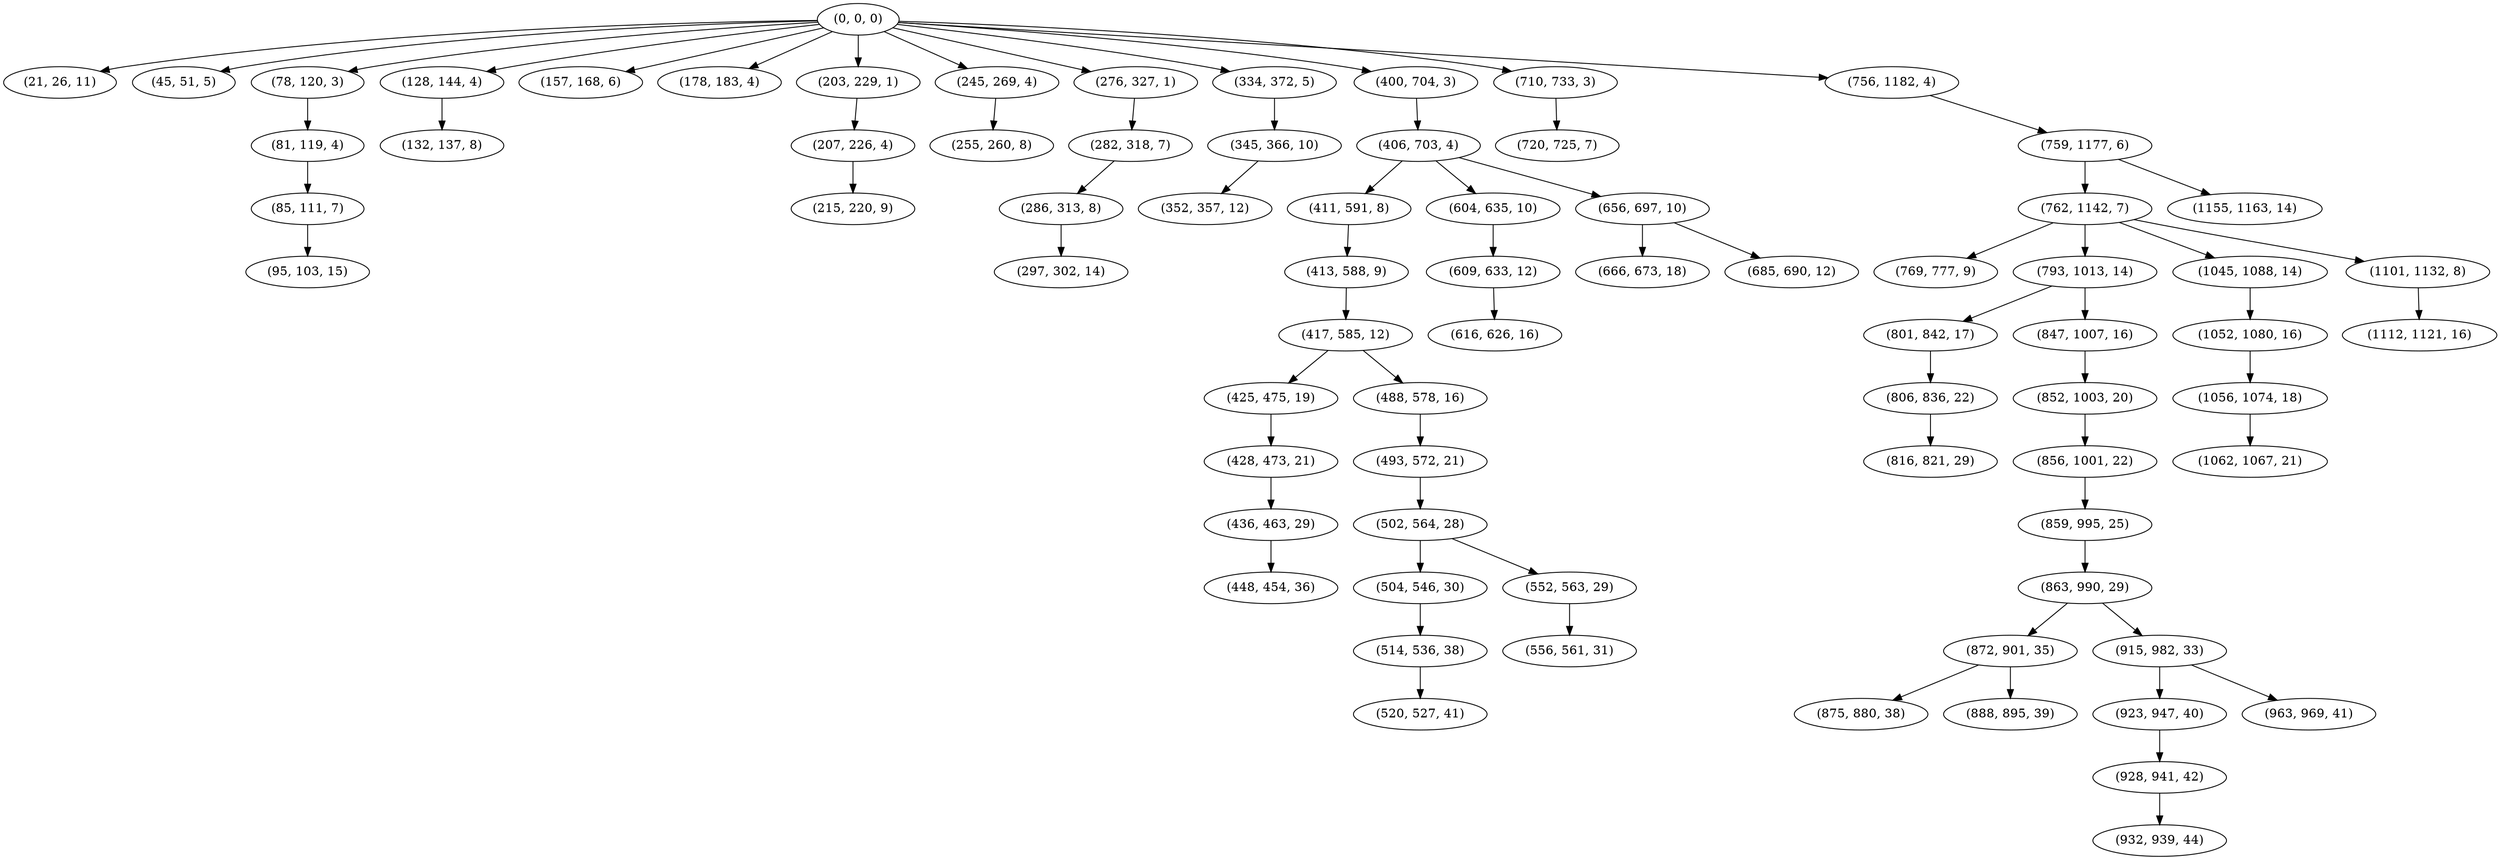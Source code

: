 digraph tree {
    "(0, 0, 0)";
    "(21, 26, 11)";
    "(45, 51, 5)";
    "(78, 120, 3)";
    "(81, 119, 4)";
    "(85, 111, 7)";
    "(95, 103, 15)";
    "(128, 144, 4)";
    "(132, 137, 8)";
    "(157, 168, 6)";
    "(178, 183, 4)";
    "(203, 229, 1)";
    "(207, 226, 4)";
    "(215, 220, 9)";
    "(245, 269, 4)";
    "(255, 260, 8)";
    "(276, 327, 1)";
    "(282, 318, 7)";
    "(286, 313, 8)";
    "(297, 302, 14)";
    "(334, 372, 5)";
    "(345, 366, 10)";
    "(352, 357, 12)";
    "(400, 704, 3)";
    "(406, 703, 4)";
    "(411, 591, 8)";
    "(413, 588, 9)";
    "(417, 585, 12)";
    "(425, 475, 19)";
    "(428, 473, 21)";
    "(436, 463, 29)";
    "(448, 454, 36)";
    "(488, 578, 16)";
    "(493, 572, 21)";
    "(502, 564, 28)";
    "(504, 546, 30)";
    "(514, 536, 38)";
    "(520, 527, 41)";
    "(552, 563, 29)";
    "(556, 561, 31)";
    "(604, 635, 10)";
    "(609, 633, 12)";
    "(616, 626, 16)";
    "(656, 697, 10)";
    "(666, 673, 18)";
    "(685, 690, 12)";
    "(710, 733, 3)";
    "(720, 725, 7)";
    "(756, 1182, 4)";
    "(759, 1177, 6)";
    "(762, 1142, 7)";
    "(769, 777, 9)";
    "(793, 1013, 14)";
    "(801, 842, 17)";
    "(806, 836, 22)";
    "(816, 821, 29)";
    "(847, 1007, 16)";
    "(852, 1003, 20)";
    "(856, 1001, 22)";
    "(859, 995, 25)";
    "(863, 990, 29)";
    "(872, 901, 35)";
    "(875, 880, 38)";
    "(888, 895, 39)";
    "(915, 982, 33)";
    "(923, 947, 40)";
    "(928, 941, 42)";
    "(932, 939, 44)";
    "(963, 969, 41)";
    "(1045, 1088, 14)";
    "(1052, 1080, 16)";
    "(1056, 1074, 18)";
    "(1062, 1067, 21)";
    "(1101, 1132, 8)";
    "(1112, 1121, 16)";
    "(1155, 1163, 14)";
    "(0, 0, 0)" -> "(21, 26, 11)";
    "(0, 0, 0)" -> "(45, 51, 5)";
    "(0, 0, 0)" -> "(78, 120, 3)";
    "(0, 0, 0)" -> "(128, 144, 4)";
    "(0, 0, 0)" -> "(157, 168, 6)";
    "(0, 0, 0)" -> "(178, 183, 4)";
    "(0, 0, 0)" -> "(203, 229, 1)";
    "(0, 0, 0)" -> "(245, 269, 4)";
    "(0, 0, 0)" -> "(276, 327, 1)";
    "(0, 0, 0)" -> "(334, 372, 5)";
    "(0, 0, 0)" -> "(400, 704, 3)";
    "(0, 0, 0)" -> "(710, 733, 3)";
    "(0, 0, 0)" -> "(756, 1182, 4)";
    "(78, 120, 3)" -> "(81, 119, 4)";
    "(81, 119, 4)" -> "(85, 111, 7)";
    "(85, 111, 7)" -> "(95, 103, 15)";
    "(128, 144, 4)" -> "(132, 137, 8)";
    "(203, 229, 1)" -> "(207, 226, 4)";
    "(207, 226, 4)" -> "(215, 220, 9)";
    "(245, 269, 4)" -> "(255, 260, 8)";
    "(276, 327, 1)" -> "(282, 318, 7)";
    "(282, 318, 7)" -> "(286, 313, 8)";
    "(286, 313, 8)" -> "(297, 302, 14)";
    "(334, 372, 5)" -> "(345, 366, 10)";
    "(345, 366, 10)" -> "(352, 357, 12)";
    "(400, 704, 3)" -> "(406, 703, 4)";
    "(406, 703, 4)" -> "(411, 591, 8)";
    "(406, 703, 4)" -> "(604, 635, 10)";
    "(406, 703, 4)" -> "(656, 697, 10)";
    "(411, 591, 8)" -> "(413, 588, 9)";
    "(413, 588, 9)" -> "(417, 585, 12)";
    "(417, 585, 12)" -> "(425, 475, 19)";
    "(417, 585, 12)" -> "(488, 578, 16)";
    "(425, 475, 19)" -> "(428, 473, 21)";
    "(428, 473, 21)" -> "(436, 463, 29)";
    "(436, 463, 29)" -> "(448, 454, 36)";
    "(488, 578, 16)" -> "(493, 572, 21)";
    "(493, 572, 21)" -> "(502, 564, 28)";
    "(502, 564, 28)" -> "(504, 546, 30)";
    "(502, 564, 28)" -> "(552, 563, 29)";
    "(504, 546, 30)" -> "(514, 536, 38)";
    "(514, 536, 38)" -> "(520, 527, 41)";
    "(552, 563, 29)" -> "(556, 561, 31)";
    "(604, 635, 10)" -> "(609, 633, 12)";
    "(609, 633, 12)" -> "(616, 626, 16)";
    "(656, 697, 10)" -> "(666, 673, 18)";
    "(656, 697, 10)" -> "(685, 690, 12)";
    "(710, 733, 3)" -> "(720, 725, 7)";
    "(756, 1182, 4)" -> "(759, 1177, 6)";
    "(759, 1177, 6)" -> "(762, 1142, 7)";
    "(759, 1177, 6)" -> "(1155, 1163, 14)";
    "(762, 1142, 7)" -> "(769, 777, 9)";
    "(762, 1142, 7)" -> "(793, 1013, 14)";
    "(762, 1142, 7)" -> "(1045, 1088, 14)";
    "(762, 1142, 7)" -> "(1101, 1132, 8)";
    "(793, 1013, 14)" -> "(801, 842, 17)";
    "(793, 1013, 14)" -> "(847, 1007, 16)";
    "(801, 842, 17)" -> "(806, 836, 22)";
    "(806, 836, 22)" -> "(816, 821, 29)";
    "(847, 1007, 16)" -> "(852, 1003, 20)";
    "(852, 1003, 20)" -> "(856, 1001, 22)";
    "(856, 1001, 22)" -> "(859, 995, 25)";
    "(859, 995, 25)" -> "(863, 990, 29)";
    "(863, 990, 29)" -> "(872, 901, 35)";
    "(863, 990, 29)" -> "(915, 982, 33)";
    "(872, 901, 35)" -> "(875, 880, 38)";
    "(872, 901, 35)" -> "(888, 895, 39)";
    "(915, 982, 33)" -> "(923, 947, 40)";
    "(915, 982, 33)" -> "(963, 969, 41)";
    "(923, 947, 40)" -> "(928, 941, 42)";
    "(928, 941, 42)" -> "(932, 939, 44)";
    "(1045, 1088, 14)" -> "(1052, 1080, 16)";
    "(1052, 1080, 16)" -> "(1056, 1074, 18)";
    "(1056, 1074, 18)" -> "(1062, 1067, 21)";
    "(1101, 1132, 8)" -> "(1112, 1121, 16)";
}
